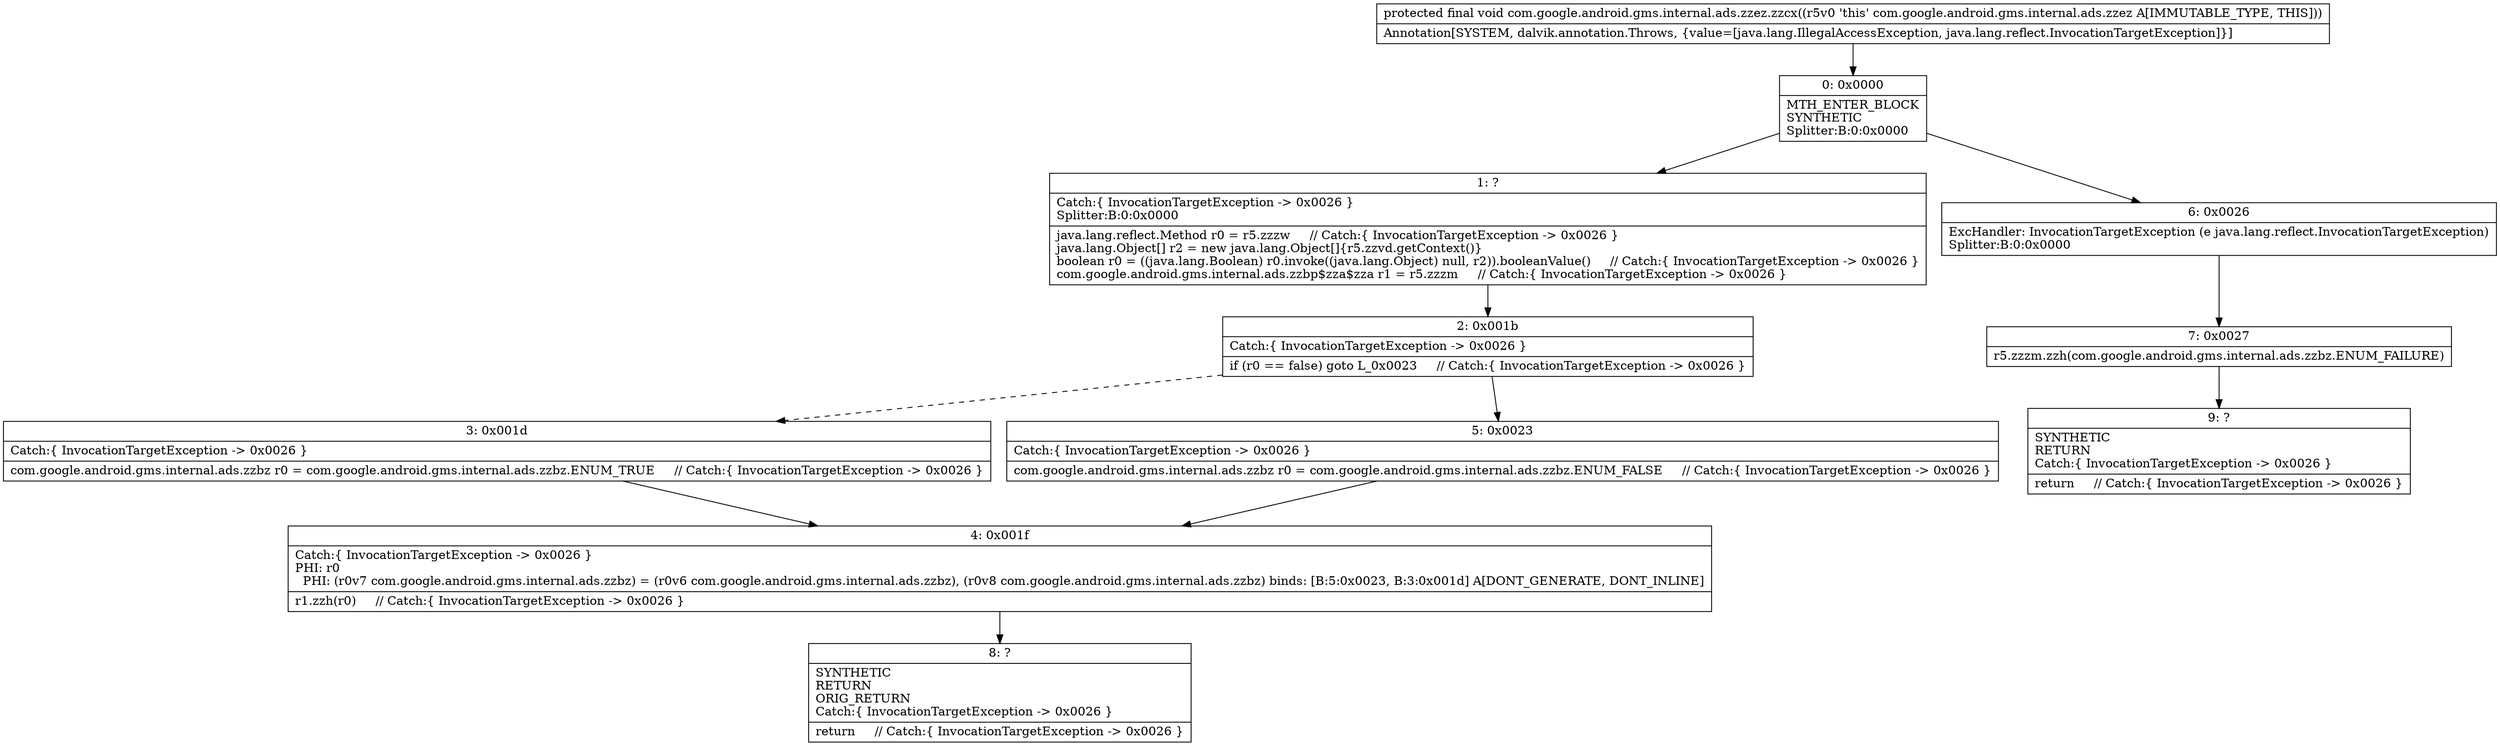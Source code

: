 digraph "CFG forcom.google.android.gms.internal.ads.zzez.zzcx()V" {
Node_0 [shape=record,label="{0\:\ 0x0000|MTH_ENTER_BLOCK\lSYNTHETIC\lSplitter:B:0:0x0000\l}"];
Node_1 [shape=record,label="{1\:\ ?|Catch:\{ InvocationTargetException \-\> 0x0026 \}\lSplitter:B:0:0x0000\l|java.lang.reflect.Method r0 = r5.zzzw     \/\/ Catch:\{ InvocationTargetException \-\> 0x0026 \}\ljava.lang.Object[] r2 = new java.lang.Object[]\{r5.zzvd.getContext()\}\lboolean r0 = ((java.lang.Boolean) r0.invoke((java.lang.Object) null, r2)).booleanValue()     \/\/ Catch:\{ InvocationTargetException \-\> 0x0026 \}\lcom.google.android.gms.internal.ads.zzbp$zza$zza r1 = r5.zzzm     \/\/ Catch:\{ InvocationTargetException \-\> 0x0026 \}\l}"];
Node_2 [shape=record,label="{2\:\ 0x001b|Catch:\{ InvocationTargetException \-\> 0x0026 \}\l|if (r0 == false) goto L_0x0023     \/\/ Catch:\{ InvocationTargetException \-\> 0x0026 \}\l}"];
Node_3 [shape=record,label="{3\:\ 0x001d|Catch:\{ InvocationTargetException \-\> 0x0026 \}\l|com.google.android.gms.internal.ads.zzbz r0 = com.google.android.gms.internal.ads.zzbz.ENUM_TRUE     \/\/ Catch:\{ InvocationTargetException \-\> 0x0026 \}\l}"];
Node_4 [shape=record,label="{4\:\ 0x001f|Catch:\{ InvocationTargetException \-\> 0x0026 \}\lPHI: r0 \l  PHI: (r0v7 com.google.android.gms.internal.ads.zzbz) = (r0v6 com.google.android.gms.internal.ads.zzbz), (r0v8 com.google.android.gms.internal.ads.zzbz) binds: [B:5:0x0023, B:3:0x001d] A[DONT_GENERATE, DONT_INLINE]\l|r1.zzh(r0)     \/\/ Catch:\{ InvocationTargetException \-\> 0x0026 \}\l}"];
Node_5 [shape=record,label="{5\:\ 0x0023|Catch:\{ InvocationTargetException \-\> 0x0026 \}\l|com.google.android.gms.internal.ads.zzbz r0 = com.google.android.gms.internal.ads.zzbz.ENUM_FALSE     \/\/ Catch:\{ InvocationTargetException \-\> 0x0026 \}\l}"];
Node_6 [shape=record,label="{6\:\ 0x0026|ExcHandler: InvocationTargetException (e java.lang.reflect.InvocationTargetException)\lSplitter:B:0:0x0000\l}"];
Node_7 [shape=record,label="{7\:\ 0x0027|r5.zzzm.zzh(com.google.android.gms.internal.ads.zzbz.ENUM_FAILURE)\l}"];
Node_8 [shape=record,label="{8\:\ ?|SYNTHETIC\lRETURN\lORIG_RETURN\lCatch:\{ InvocationTargetException \-\> 0x0026 \}\l|return     \/\/ Catch:\{ InvocationTargetException \-\> 0x0026 \}\l}"];
Node_9 [shape=record,label="{9\:\ ?|SYNTHETIC\lRETURN\lCatch:\{ InvocationTargetException \-\> 0x0026 \}\l|return     \/\/ Catch:\{ InvocationTargetException \-\> 0x0026 \}\l}"];
MethodNode[shape=record,label="{protected final void com.google.android.gms.internal.ads.zzez.zzcx((r5v0 'this' com.google.android.gms.internal.ads.zzez A[IMMUTABLE_TYPE, THIS]))  | Annotation[SYSTEM, dalvik.annotation.Throws, \{value=[java.lang.IllegalAccessException, java.lang.reflect.InvocationTargetException]\}]\l}"];
MethodNode -> Node_0;
Node_0 -> Node_1;
Node_0 -> Node_6;
Node_1 -> Node_2;
Node_2 -> Node_3[style=dashed];
Node_2 -> Node_5;
Node_3 -> Node_4;
Node_4 -> Node_8;
Node_5 -> Node_4;
Node_6 -> Node_7;
Node_7 -> Node_9;
}

